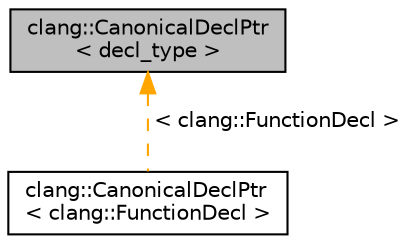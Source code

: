 digraph "clang::CanonicalDeclPtr&lt; decl_type &gt;"
{
 // LATEX_PDF_SIZE
  bgcolor="transparent";
  edge [fontname="Helvetica",fontsize="10",labelfontname="Helvetica",labelfontsize="10"];
  node [fontname="Helvetica",fontsize="10",shape=record];
  Node1 [label="clang::CanonicalDeclPtr\l\< decl_type \>",height=0.2,width=0.4,color="black", fillcolor="grey75", style="filled", fontcolor="black",tooltip="A wrapper class around a pointer that always points to its canonical declaration."];
  Node1 -> Node2 [dir="back",color="orange",fontsize="10",style="dashed",label=" \< clang::FunctionDecl \>" ,fontname="Helvetica"];
  Node2 [label="clang::CanonicalDeclPtr\l\< clang::FunctionDecl \>",height=0.2,width=0.4,color="black",URL="$classclang_1_1CanonicalDeclPtr.html",tooltip=" "];
}
